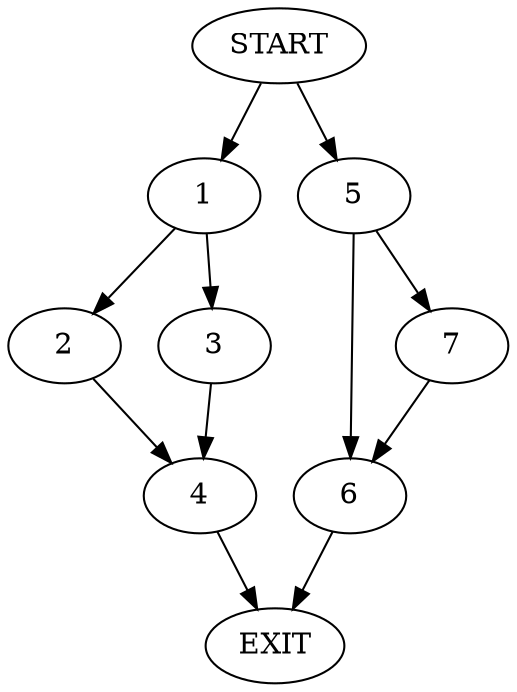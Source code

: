 digraph {
0 [label="START"]
8 [label="EXIT"]
0 -> 1
1 -> 2
1 -> 3
3 -> 4
2 -> 4
4 -> 8
0 -> 5
5 -> 6
5 -> 7
6 -> 8
7 -> 6
}
